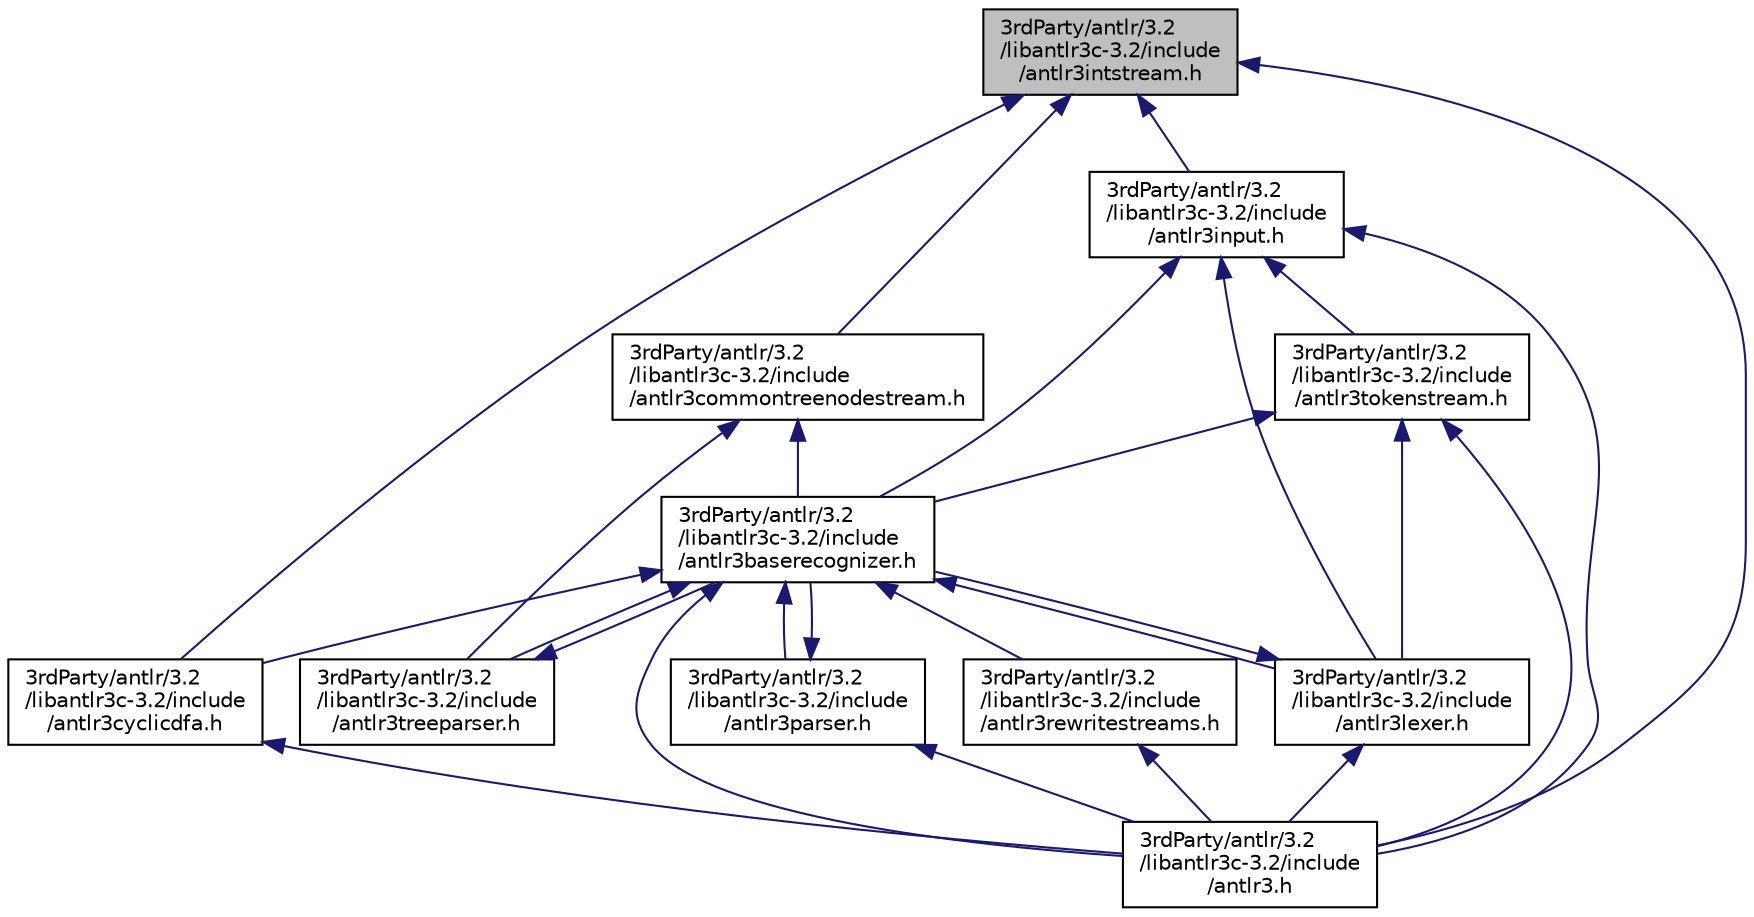 digraph "3rdParty/antlr/3.2/libantlr3c-3.2/include/antlr3intstream.h"
{
  edge [fontname="Helvetica",fontsize="10",labelfontname="Helvetica",labelfontsize="10"];
  node [fontname="Helvetica",fontsize="10",shape=record];
  Node9 [label="3rdParty/antlr/3.2\l/libantlr3c-3.2/include\l/antlr3intstream.h",height=0.2,width=0.4,color="black", fillcolor="grey75", style="filled", fontcolor="black"];
  Node9 -> Node10 [dir="back",color="midnightblue",fontsize="10",style="solid",fontname="Helvetica"];
  Node10 [label="3rdParty/antlr/3.2\l/libantlr3c-3.2/include\l/antlr3.h",height=0.2,width=0.4,color="black", fillcolor="white", style="filled",URL="$de/d99/3rd_party_2antlr_23_82_2libantlr3c-3_82_2include_2antlr3_8h.html"];
  Node9 -> Node11 [dir="back",color="midnightblue",fontsize="10",style="solid",fontname="Helvetica"];
  Node11 [label="3rdParty/antlr/3.2\l/libantlr3c-3.2/include\l/antlr3commontreenodestream.h",height=0.2,width=0.4,color="black", fillcolor="white", style="filled",URL="$d5/d9c/3rd_party_2antlr_23_82_2libantlr3c-3_82_2include_2antlr3commontreenodestream_8h.html"];
  Node11 -> Node12 [dir="back",color="midnightblue",fontsize="10",style="solid",fontname="Helvetica"];
  Node12 [label="3rdParty/antlr/3.2\l/libantlr3c-3.2/include\l/antlr3baserecognizer.h",height=0.2,width=0.4,color="black", fillcolor="white", style="filled",URL="$db/d24/3rd_party_2antlr_23_82_2libantlr3c-3_82_2include_2antlr3baserecognizer_8h.html"];
  Node12 -> Node10 [dir="back",color="midnightblue",fontsize="10",style="solid",fontname="Helvetica"];
  Node12 -> Node13 [dir="back",color="midnightblue",fontsize="10",style="solid",fontname="Helvetica"];
  Node13 [label="3rdParty/antlr/3.2\l/libantlr3c-3.2/include\l/antlr3cyclicdfa.h",height=0.2,width=0.4,color="black", fillcolor="white", style="filled",URL="$d2/d97/3rd_party_2antlr_23_82_2libantlr3c-3_82_2include_2antlr3cyclicdfa_8h.html"];
  Node13 -> Node10 [dir="back",color="midnightblue",fontsize="10",style="solid",fontname="Helvetica"];
  Node12 -> Node14 [dir="back",color="midnightblue",fontsize="10",style="solid",fontname="Helvetica"];
  Node14 [label="3rdParty/antlr/3.2\l/libantlr3c-3.2/include\l/antlr3lexer.h",height=0.2,width=0.4,color="black", fillcolor="white", style="filled",URL="$d3/de3/3rd_party_2antlr_23_82_2libantlr3c-3_82_2include_2antlr3lexer_8h.html"];
  Node14 -> Node10 [dir="back",color="midnightblue",fontsize="10",style="solid",fontname="Helvetica"];
  Node14 -> Node12 [dir="back",color="midnightblue",fontsize="10",style="solid",fontname="Helvetica"];
  Node12 -> Node15 [dir="back",color="midnightblue",fontsize="10",style="solid",fontname="Helvetica"];
  Node15 [label="3rdParty/antlr/3.2\l/libantlr3c-3.2/include\l/antlr3parser.h",height=0.2,width=0.4,color="black", fillcolor="white", style="filled",URL="$d0/d28/3rd_party_2antlr_23_82_2libantlr3c-3_82_2include_2antlr3parser_8h.html"];
  Node15 -> Node10 [dir="back",color="midnightblue",fontsize="10",style="solid",fontname="Helvetica"];
  Node15 -> Node12 [dir="back",color="midnightblue",fontsize="10",style="solid",fontname="Helvetica"];
  Node12 -> Node16 [dir="back",color="midnightblue",fontsize="10",style="solid",fontname="Helvetica"];
  Node16 [label="3rdParty/antlr/3.2\l/libantlr3c-3.2/include\l/antlr3rewritestreams.h",height=0.2,width=0.4,color="black", fillcolor="white", style="filled",URL="$d5/dfb/3rd_party_2antlr_23_82_2libantlr3c-3_82_2include_2antlr3rewritestreams_8h.html"];
  Node16 -> Node10 [dir="back",color="midnightblue",fontsize="10",style="solid",fontname="Helvetica"];
  Node12 -> Node17 [dir="back",color="midnightblue",fontsize="10",style="solid",fontname="Helvetica"];
  Node17 [label="3rdParty/antlr/3.2\l/libantlr3c-3.2/include\l/antlr3treeparser.h",height=0.2,width=0.4,color="black", fillcolor="white", style="filled",URL="$d7/d93/3rd_party_2antlr_23_82_2libantlr3c-3_82_2include_2antlr3treeparser_8h.html"];
  Node17 -> Node12 [dir="back",color="midnightblue",fontsize="10",style="solid",fontname="Helvetica"];
  Node11 -> Node17 [dir="back",color="midnightblue",fontsize="10",style="solid",fontname="Helvetica"];
  Node9 -> Node13 [dir="back",color="midnightblue",fontsize="10",style="solid",fontname="Helvetica"];
  Node9 -> Node18 [dir="back",color="midnightblue",fontsize="10",style="solid",fontname="Helvetica"];
  Node18 [label="3rdParty/antlr/3.2\l/libantlr3c-3.2/include\l/antlr3input.h",height=0.2,width=0.4,color="black", fillcolor="white", style="filled",URL="$da/de2/3rd_party_2antlr_23_82_2libantlr3c-3_82_2include_2antlr3input_8h.html"];
  Node18 -> Node10 [dir="back",color="midnightblue",fontsize="10",style="solid",fontname="Helvetica"];
  Node18 -> Node12 [dir="back",color="midnightblue",fontsize="10",style="solid",fontname="Helvetica"];
  Node18 -> Node14 [dir="back",color="midnightblue",fontsize="10",style="solid",fontname="Helvetica"];
  Node18 -> Node19 [dir="back",color="midnightblue",fontsize="10",style="solid",fontname="Helvetica"];
  Node19 [label="3rdParty/antlr/3.2\l/libantlr3c-3.2/include\l/antlr3tokenstream.h",height=0.2,width=0.4,color="black", fillcolor="white", style="filled",URL="$de/d2a/3rd_party_2antlr_23_82_2libantlr3c-3_82_2include_2antlr3tokenstream_8h.html"];
  Node19 -> Node10 [dir="back",color="midnightblue",fontsize="10",style="solid",fontname="Helvetica"];
  Node19 -> Node12 [dir="back",color="midnightblue",fontsize="10",style="solid",fontname="Helvetica"];
  Node19 -> Node14 [dir="back",color="midnightblue",fontsize="10",style="solid",fontname="Helvetica"];
}
